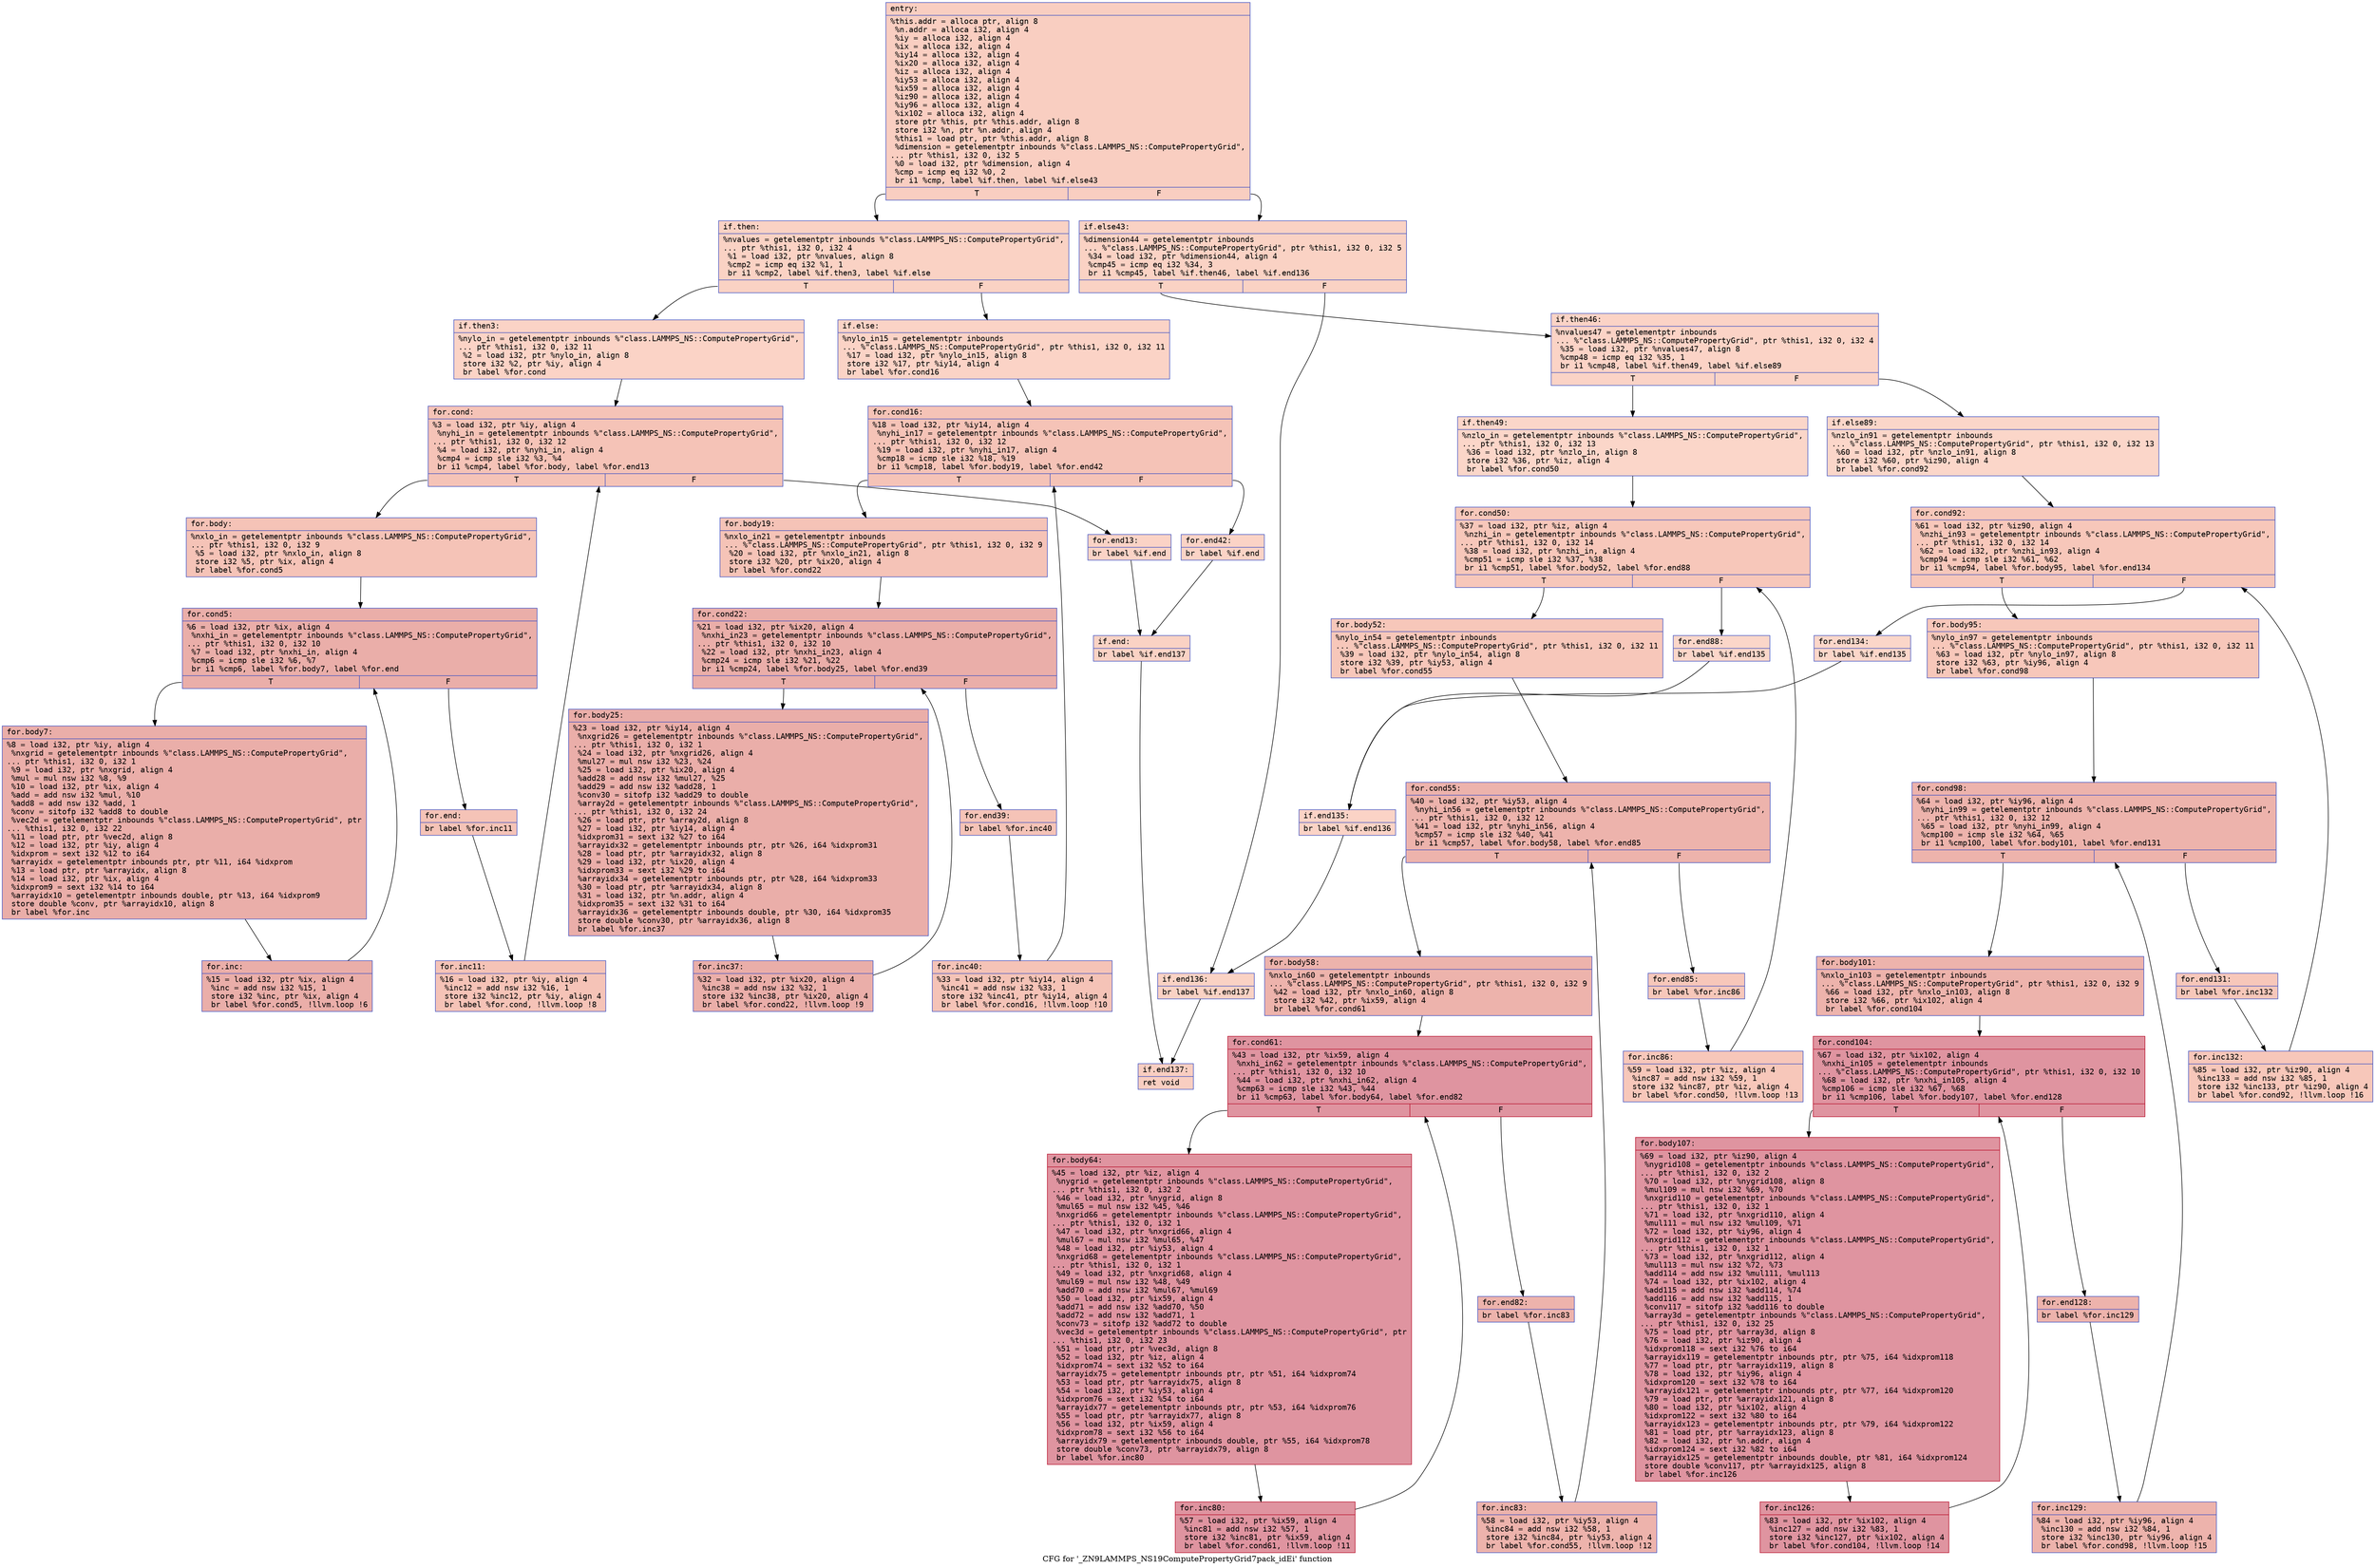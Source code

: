 digraph "CFG for '_ZN9LAMMPS_NS19ComputePropertyGrid7pack_idEi' function" {
	label="CFG for '_ZN9LAMMPS_NS19ComputePropertyGrid7pack_idEi' function";

	Node0x559142a7e240 [shape=record,color="#3d50c3ff", style=filled, fillcolor="#f2907270" fontname="Courier",label="{entry:\l|  %this.addr = alloca ptr, align 8\l  %n.addr = alloca i32, align 4\l  %iy = alloca i32, align 4\l  %ix = alloca i32, align 4\l  %iy14 = alloca i32, align 4\l  %ix20 = alloca i32, align 4\l  %iz = alloca i32, align 4\l  %iy53 = alloca i32, align 4\l  %ix59 = alloca i32, align 4\l  %iz90 = alloca i32, align 4\l  %iy96 = alloca i32, align 4\l  %ix102 = alloca i32, align 4\l  store ptr %this, ptr %this.addr, align 8\l  store i32 %n, ptr %n.addr, align 4\l  %this1 = load ptr, ptr %this.addr, align 8\l  %dimension = getelementptr inbounds %\"class.LAMMPS_NS::ComputePropertyGrid\",\l... ptr %this1, i32 0, i32 5\l  %0 = load i32, ptr %dimension, align 4\l  %cmp = icmp eq i32 %0, 2\l  br i1 %cmp, label %if.then, label %if.else43\l|{<s0>T|<s1>F}}"];
	Node0x559142a7e240:s0 -> Node0x559142a7eba0[tooltip="entry -> if.then\nProbability 50.00%" ];
	Node0x559142a7e240:s1 -> Node0x559142a7ec10[tooltip="entry -> if.else43\nProbability 50.00%" ];
	Node0x559142a7eba0 [shape=record,color="#3d50c3ff", style=filled, fillcolor="#f4987a70" fontname="Courier",label="{if.then:\l|  %nvalues = getelementptr inbounds %\"class.LAMMPS_NS::ComputePropertyGrid\",\l... ptr %this1, i32 0, i32 4\l  %1 = load i32, ptr %nvalues, align 8\l  %cmp2 = icmp eq i32 %1, 1\l  br i1 %cmp2, label %if.then3, label %if.else\l|{<s0>T|<s1>F}}"];
	Node0x559142a7eba0:s0 -> Node0x559142a7ef50[tooltip="if.then -> if.then3\nProbability 50.00%" ];
	Node0x559142a7eba0:s1 -> Node0x559142a7efd0[tooltip="if.then -> if.else\nProbability 50.00%" ];
	Node0x559142a7ef50 [shape=record,color="#3d50c3ff", style=filled, fillcolor="#f59c7d70" fontname="Courier",label="{if.then3:\l|  %nylo_in = getelementptr inbounds %\"class.LAMMPS_NS::ComputePropertyGrid\",\l... ptr %this1, i32 0, i32 11\l  %2 = load i32, ptr %nylo_in, align 8\l  store i32 %2, ptr %iy, align 4\l  br label %for.cond\l}"];
	Node0x559142a7ef50 -> Node0x559142a7e5e0[tooltip="if.then3 -> for.cond\nProbability 100.00%" ];
	Node0x559142a7e5e0 [shape=record,color="#3d50c3ff", style=filled, fillcolor="#e8765c70" fontname="Courier",label="{for.cond:\l|  %3 = load i32, ptr %iy, align 4\l  %nyhi_in = getelementptr inbounds %\"class.LAMMPS_NS::ComputePropertyGrid\",\l... ptr %this1, i32 0, i32 12\l  %4 = load i32, ptr %nyhi_in, align 4\l  %cmp4 = icmp sle i32 %3, %4\l  br i1 %cmp4, label %for.body, label %for.end13\l|{<s0>T|<s1>F}}"];
	Node0x559142a7e5e0:s0 -> Node0x559142a7f850[tooltip="for.cond -> for.body\nProbability 96.88%" ];
	Node0x559142a7e5e0:s1 -> Node0x559142a7f8d0[tooltip="for.cond -> for.end13\nProbability 3.12%" ];
	Node0x559142a7f850 [shape=record,color="#3d50c3ff", style=filled, fillcolor="#e8765c70" fontname="Courier",label="{for.body:\l|  %nxlo_in = getelementptr inbounds %\"class.LAMMPS_NS::ComputePropertyGrid\",\l... ptr %this1, i32 0, i32 9\l  %5 = load i32, ptr %nxlo_in, align 8\l  store i32 %5, ptr %ix, align 4\l  br label %for.cond5\l}"];
	Node0x559142a7f850 -> Node0x559142a7fc30[tooltip="for.body -> for.cond5\nProbability 100.00%" ];
	Node0x559142a7fc30 [shape=record,color="#3d50c3ff", style=filled, fillcolor="#d0473d70" fontname="Courier",label="{for.cond5:\l|  %6 = load i32, ptr %ix, align 4\l  %nxhi_in = getelementptr inbounds %\"class.LAMMPS_NS::ComputePropertyGrid\",\l... ptr %this1, i32 0, i32 10\l  %7 = load i32, ptr %nxhi_in, align 4\l  %cmp6 = icmp sle i32 %6, %7\l  br i1 %cmp6, label %for.body7, label %for.end\l|{<s0>T|<s1>F}}"];
	Node0x559142a7fc30:s0 -> Node0x559142a7ffb0[tooltip="for.cond5 -> for.body7\nProbability 96.88%" ];
	Node0x559142a7fc30:s1 -> Node0x559142a80030[tooltip="for.cond5 -> for.end\nProbability 3.12%" ];
	Node0x559142a7ffb0 [shape=record,color="#3d50c3ff", style=filled, fillcolor="#d0473d70" fontname="Courier",label="{for.body7:\l|  %8 = load i32, ptr %iy, align 4\l  %nxgrid = getelementptr inbounds %\"class.LAMMPS_NS::ComputePropertyGrid\",\l... ptr %this1, i32 0, i32 1\l  %9 = load i32, ptr %nxgrid, align 4\l  %mul = mul nsw i32 %8, %9\l  %10 = load i32, ptr %ix, align 4\l  %add = add nsw i32 %mul, %10\l  %add8 = add nsw i32 %add, 1\l  %conv = sitofp i32 %add8 to double\l  %vec2d = getelementptr inbounds %\"class.LAMMPS_NS::ComputePropertyGrid\", ptr\l... %this1, i32 0, i32 22\l  %11 = load ptr, ptr %vec2d, align 8\l  %12 = load i32, ptr %iy, align 4\l  %idxprom = sext i32 %12 to i64\l  %arrayidx = getelementptr inbounds ptr, ptr %11, i64 %idxprom\l  %13 = load ptr, ptr %arrayidx, align 8\l  %14 = load i32, ptr %ix, align 4\l  %idxprom9 = sext i32 %14 to i64\l  %arrayidx10 = getelementptr inbounds double, ptr %13, i64 %idxprom9\l  store double %conv, ptr %arrayidx10, align 8\l  br label %for.inc\l}"];
	Node0x559142a7ffb0 -> Node0x559142a80ca0[tooltip="for.body7 -> for.inc\nProbability 100.00%" ];
	Node0x559142a80ca0 [shape=record,color="#3d50c3ff", style=filled, fillcolor="#d0473d70" fontname="Courier",label="{for.inc:\l|  %15 = load i32, ptr %ix, align 4\l  %inc = add nsw i32 %15, 1\l  store i32 %inc, ptr %ix, align 4\l  br label %for.cond5, !llvm.loop !6\l}"];
	Node0x559142a80ca0 -> Node0x559142a7fc30[tooltip="for.inc -> for.cond5\nProbability 100.00%" ];
	Node0x559142a80030 [shape=record,color="#3d50c3ff", style=filled, fillcolor="#e8765c70" fontname="Courier",label="{for.end:\l|  br label %for.inc11\l}"];
	Node0x559142a80030 -> Node0x559142a81050[tooltip="for.end -> for.inc11\nProbability 100.00%" ];
	Node0x559142a81050 [shape=record,color="#3d50c3ff", style=filled, fillcolor="#e8765c70" fontname="Courier",label="{for.inc11:\l|  %16 = load i32, ptr %iy, align 4\l  %inc12 = add nsw i32 %16, 1\l  store i32 %inc12, ptr %iy, align 4\l  br label %for.cond, !llvm.loop !8\l}"];
	Node0x559142a81050 -> Node0x559142a7e5e0[tooltip="for.inc11 -> for.cond\nProbability 100.00%" ];
	Node0x559142a7f8d0 [shape=record,color="#3d50c3ff", style=filled, fillcolor="#f59c7d70" fontname="Courier",label="{for.end13:\l|  br label %if.end\l}"];
	Node0x559142a7f8d0 -> Node0x559142a81af0[tooltip="for.end13 -> if.end\nProbability 100.00%" ];
	Node0x559142a7efd0 [shape=record,color="#3d50c3ff", style=filled, fillcolor="#f59c7d70" fontname="Courier",label="{if.else:\l|  %nylo_in15 = getelementptr inbounds\l... %\"class.LAMMPS_NS::ComputePropertyGrid\", ptr %this1, i32 0, i32 11\l  %17 = load i32, ptr %nylo_in15, align 8\l  store i32 %17, ptr %iy14, align 4\l  br label %for.cond16\l}"];
	Node0x559142a7efd0 -> Node0x559142a81de0[tooltip="if.else -> for.cond16\nProbability 100.00%" ];
	Node0x559142a81de0 [shape=record,color="#3d50c3ff", style=filled, fillcolor="#e8765c70" fontname="Courier",label="{for.cond16:\l|  %18 = load i32, ptr %iy14, align 4\l  %nyhi_in17 = getelementptr inbounds %\"class.LAMMPS_NS::ComputePropertyGrid\",\l... ptr %this1, i32 0, i32 12\l  %19 = load i32, ptr %nyhi_in17, align 4\l  %cmp18 = icmp sle i32 %18, %19\l  br i1 %cmp18, label %for.body19, label %for.end42\l|{<s0>T|<s1>F}}"];
	Node0x559142a81de0:s0 -> Node0x559142a82170[tooltip="for.cond16 -> for.body19\nProbability 96.88%" ];
	Node0x559142a81de0:s1 -> Node0x559142a821f0[tooltip="for.cond16 -> for.end42\nProbability 3.12%" ];
	Node0x559142a82170 [shape=record,color="#3d50c3ff", style=filled, fillcolor="#e8765c70" fontname="Courier",label="{for.body19:\l|  %nxlo_in21 = getelementptr inbounds\l... %\"class.LAMMPS_NS::ComputePropertyGrid\", ptr %this1, i32 0, i32 9\l  %20 = load i32, ptr %nxlo_in21, align 8\l  store i32 %20, ptr %ix20, align 4\l  br label %for.cond22\l}"];
	Node0x559142a82170 -> Node0x559142a82530[tooltip="for.body19 -> for.cond22\nProbability 100.00%" ];
	Node0x559142a82530 [shape=record,color="#3d50c3ff", style=filled, fillcolor="#d0473d70" fontname="Courier",label="{for.cond22:\l|  %21 = load i32, ptr %ix20, align 4\l  %nxhi_in23 = getelementptr inbounds %\"class.LAMMPS_NS::ComputePropertyGrid\",\l... ptr %this1, i32 0, i32 10\l  %22 = load i32, ptr %nxhi_in23, align 4\l  %cmp24 = icmp sle i32 %21, %22\l  br i1 %cmp24, label %for.body25, label %for.end39\l|{<s0>T|<s1>F}}"];
	Node0x559142a82530:s0 -> Node0x559142a828c0[tooltip="for.cond22 -> for.body25\nProbability 96.88%" ];
	Node0x559142a82530:s1 -> Node0x559142a82940[tooltip="for.cond22 -> for.end39\nProbability 3.12%" ];
	Node0x559142a828c0 [shape=record,color="#3d50c3ff", style=filled, fillcolor="#d0473d70" fontname="Courier",label="{for.body25:\l|  %23 = load i32, ptr %iy14, align 4\l  %nxgrid26 = getelementptr inbounds %\"class.LAMMPS_NS::ComputePropertyGrid\",\l... ptr %this1, i32 0, i32 1\l  %24 = load i32, ptr %nxgrid26, align 4\l  %mul27 = mul nsw i32 %23, %24\l  %25 = load i32, ptr %ix20, align 4\l  %add28 = add nsw i32 %mul27, %25\l  %add29 = add nsw i32 %add28, 1\l  %conv30 = sitofp i32 %add29 to double\l  %array2d = getelementptr inbounds %\"class.LAMMPS_NS::ComputePropertyGrid\",\l... ptr %this1, i32 0, i32 24\l  %26 = load ptr, ptr %array2d, align 8\l  %27 = load i32, ptr %iy14, align 4\l  %idxprom31 = sext i32 %27 to i64\l  %arrayidx32 = getelementptr inbounds ptr, ptr %26, i64 %idxprom31\l  %28 = load ptr, ptr %arrayidx32, align 8\l  %29 = load i32, ptr %ix20, align 4\l  %idxprom33 = sext i32 %29 to i64\l  %arrayidx34 = getelementptr inbounds ptr, ptr %28, i64 %idxprom33\l  %30 = load ptr, ptr %arrayidx34, align 8\l  %31 = load i32, ptr %n.addr, align 4\l  %idxprom35 = sext i32 %31 to i64\l  %arrayidx36 = getelementptr inbounds double, ptr %30, i64 %idxprom35\l  store double %conv30, ptr %arrayidx36, align 8\l  br label %for.inc37\l}"];
	Node0x559142a828c0 -> Node0x559142a83850[tooltip="for.body25 -> for.inc37\nProbability 100.00%" ];
	Node0x559142a83850 [shape=record,color="#3d50c3ff", style=filled, fillcolor="#d0473d70" fontname="Courier",label="{for.inc37:\l|  %32 = load i32, ptr %ix20, align 4\l  %inc38 = add nsw i32 %32, 1\l  store i32 %inc38, ptr %ix20, align 4\l  br label %for.cond22, !llvm.loop !9\l}"];
	Node0x559142a83850 -> Node0x559142a82530[tooltip="for.inc37 -> for.cond22\nProbability 100.00%" ];
	Node0x559142a82940 [shape=record,color="#3d50c3ff", style=filled, fillcolor="#e8765c70" fontname="Courier",label="{for.end39:\l|  br label %for.inc40\l}"];
	Node0x559142a82940 -> Node0x559142a83cd0[tooltip="for.end39 -> for.inc40\nProbability 100.00%" ];
	Node0x559142a83cd0 [shape=record,color="#3d50c3ff", style=filled, fillcolor="#e8765c70" fontname="Courier",label="{for.inc40:\l|  %33 = load i32, ptr %iy14, align 4\l  %inc41 = add nsw i32 %33, 1\l  store i32 %inc41, ptr %iy14, align 4\l  br label %for.cond16, !llvm.loop !10\l}"];
	Node0x559142a83cd0 -> Node0x559142a81de0[tooltip="for.inc40 -> for.cond16\nProbability 100.00%" ];
	Node0x559142a821f0 [shape=record,color="#3d50c3ff", style=filled, fillcolor="#f59c7d70" fontname="Courier",label="{for.end42:\l|  br label %if.end\l}"];
	Node0x559142a821f0 -> Node0x559142a81af0[tooltip="for.end42 -> if.end\nProbability 100.00%" ];
	Node0x559142a81af0 [shape=record,color="#3d50c3ff", style=filled, fillcolor="#f4987a70" fontname="Courier",label="{if.end:\l|  br label %if.end137\l}"];
	Node0x559142a81af0 -> Node0x559142a841c0[tooltip="if.end -> if.end137\nProbability 100.00%" ];
	Node0x559142a7ec10 [shape=record,color="#3d50c3ff", style=filled, fillcolor="#f4987a70" fontname="Courier",label="{if.else43:\l|  %dimension44 = getelementptr inbounds\l... %\"class.LAMMPS_NS::ComputePropertyGrid\", ptr %this1, i32 0, i32 5\l  %34 = load i32, ptr %dimension44, align 4\l  %cmp45 = icmp eq i32 %34, 3\l  br i1 %cmp45, label %if.then46, label %if.end136\l|{<s0>T|<s1>F}}"];
	Node0x559142a7ec10:s0 -> Node0x559142a844d0[tooltip="if.else43 -> if.then46\nProbability 50.00%" ];
	Node0x559142a7ec10:s1 -> Node0x559142a84550[tooltip="if.else43 -> if.end136\nProbability 50.00%" ];
	Node0x559142a844d0 [shape=record,color="#3d50c3ff", style=filled, fillcolor="#f59c7d70" fontname="Courier",label="{if.then46:\l|  %nvalues47 = getelementptr inbounds\l... %\"class.LAMMPS_NS::ComputePropertyGrid\", ptr %this1, i32 0, i32 4\l  %35 = load i32, ptr %nvalues47, align 8\l  %cmp48 = icmp eq i32 %35, 1\l  br i1 %cmp48, label %if.then49, label %if.else89\l|{<s0>T|<s1>F}}"];
	Node0x559142a844d0:s0 -> Node0x559142a848a0[tooltip="if.then46 -> if.then49\nProbability 50.00%" ];
	Node0x559142a844d0:s1 -> Node0x559142a84920[tooltip="if.then46 -> if.else89\nProbability 50.00%" ];
	Node0x559142a848a0 [shape=record,color="#3d50c3ff", style=filled, fillcolor="#f6a38570" fontname="Courier",label="{if.then49:\l|  %nzlo_in = getelementptr inbounds %\"class.LAMMPS_NS::ComputePropertyGrid\",\l... ptr %this1, i32 0, i32 13\l  %36 = load i32, ptr %nzlo_in, align 8\l  store i32 %36, ptr %iz, align 4\l  br label %for.cond50\l}"];
	Node0x559142a848a0 -> Node0x559142a84c80[tooltip="if.then49 -> for.cond50\nProbability 100.00%" ];
	Node0x559142a84c80 [shape=record,color="#3d50c3ff", style=filled, fillcolor="#ec7f6370" fontname="Courier",label="{for.cond50:\l|  %37 = load i32, ptr %iz, align 4\l  %nzhi_in = getelementptr inbounds %\"class.LAMMPS_NS::ComputePropertyGrid\",\l... ptr %this1, i32 0, i32 14\l  %38 = load i32, ptr %nzhi_in, align 4\l  %cmp51 = icmp sle i32 %37, %38\l  br i1 %cmp51, label %for.body52, label %for.end88\l|{<s0>T|<s1>F}}"];
	Node0x559142a84c80:s0 -> Node0x559142a85030[tooltip="for.cond50 -> for.body52\nProbability 96.88%" ];
	Node0x559142a84c80:s1 -> Node0x559142a850b0[tooltip="for.cond50 -> for.end88\nProbability 3.12%" ];
	Node0x559142a85030 [shape=record,color="#3d50c3ff", style=filled, fillcolor="#ec7f6370" fontname="Courier",label="{for.body52:\l|  %nylo_in54 = getelementptr inbounds\l... %\"class.LAMMPS_NS::ComputePropertyGrid\", ptr %this1, i32 0, i32 11\l  %39 = load i32, ptr %nylo_in54, align 8\l  store i32 %39, ptr %iy53, align 4\l  br label %for.cond55\l}"];
	Node0x559142a85030 -> Node0x559142a853f0[tooltip="for.body52 -> for.cond55\nProbability 100.00%" ];
	Node0x559142a853f0 [shape=record,color="#3d50c3ff", style=filled, fillcolor="#d6524470" fontname="Courier",label="{for.cond55:\l|  %40 = load i32, ptr %iy53, align 4\l  %nyhi_in56 = getelementptr inbounds %\"class.LAMMPS_NS::ComputePropertyGrid\",\l... ptr %this1, i32 0, i32 12\l  %41 = load i32, ptr %nyhi_in56, align 4\l  %cmp57 = icmp sle i32 %40, %41\l  br i1 %cmp57, label %for.body58, label %for.end85\l|{<s0>T|<s1>F}}"];
	Node0x559142a853f0:s0 -> Node0x559142a81200[tooltip="for.cond55 -> for.body58\nProbability 96.88%" ];
	Node0x559142a853f0:s1 -> Node0x559142a81280[tooltip="for.cond55 -> for.end85\nProbability 3.12%" ];
	Node0x559142a81200 [shape=record,color="#3d50c3ff", style=filled, fillcolor="#d6524470" fontname="Courier",label="{for.body58:\l|  %nxlo_in60 = getelementptr inbounds\l... %\"class.LAMMPS_NS::ComputePropertyGrid\", ptr %this1, i32 0, i32 9\l  %42 = load i32, ptr %nxlo_in60, align 8\l  store i32 %42, ptr %ix59, align 4\l  br label %for.cond61\l}"];
	Node0x559142a81200 -> Node0x559142a815c0[tooltip="for.body58 -> for.cond61\nProbability 100.00%" ];
	Node0x559142a815c0 [shape=record,color="#b70d28ff", style=filled, fillcolor="#b70d2870" fontname="Courier",label="{for.cond61:\l|  %43 = load i32, ptr %ix59, align 4\l  %nxhi_in62 = getelementptr inbounds %\"class.LAMMPS_NS::ComputePropertyGrid\",\l... ptr %this1, i32 0, i32 10\l  %44 = load i32, ptr %nxhi_in62, align 4\l  %cmp63 = icmp sle i32 %43, %44\l  br i1 %cmp63, label %for.body64, label %for.end82\l|{<s0>T|<s1>F}}"];
	Node0x559142a815c0:s0 -> Node0x559142a864e0[tooltip="for.cond61 -> for.body64\nProbability 96.88%" ];
	Node0x559142a815c0:s1 -> Node0x559142a86560[tooltip="for.cond61 -> for.end82\nProbability 3.12%" ];
	Node0x559142a864e0 [shape=record,color="#b70d28ff", style=filled, fillcolor="#b70d2870" fontname="Courier",label="{for.body64:\l|  %45 = load i32, ptr %iz, align 4\l  %nygrid = getelementptr inbounds %\"class.LAMMPS_NS::ComputePropertyGrid\",\l... ptr %this1, i32 0, i32 2\l  %46 = load i32, ptr %nygrid, align 8\l  %mul65 = mul nsw i32 %45, %46\l  %nxgrid66 = getelementptr inbounds %\"class.LAMMPS_NS::ComputePropertyGrid\",\l... ptr %this1, i32 0, i32 1\l  %47 = load i32, ptr %nxgrid66, align 4\l  %mul67 = mul nsw i32 %mul65, %47\l  %48 = load i32, ptr %iy53, align 4\l  %nxgrid68 = getelementptr inbounds %\"class.LAMMPS_NS::ComputePropertyGrid\",\l... ptr %this1, i32 0, i32 1\l  %49 = load i32, ptr %nxgrid68, align 4\l  %mul69 = mul nsw i32 %48, %49\l  %add70 = add nsw i32 %mul67, %mul69\l  %50 = load i32, ptr %ix59, align 4\l  %add71 = add nsw i32 %add70, %50\l  %add72 = add nsw i32 %add71, 1\l  %conv73 = sitofp i32 %add72 to double\l  %vec3d = getelementptr inbounds %\"class.LAMMPS_NS::ComputePropertyGrid\", ptr\l... %this1, i32 0, i32 23\l  %51 = load ptr, ptr %vec3d, align 8\l  %52 = load i32, ptr %iz, align 4\l  %idxprom74 = sext i32 %52 to i64\l  %arrayidx75 = getelementptr inbounds ptr, ptr %51, i64 %idxprom74\l  %53 = load ptr, ptr %arrayidx75, align 8\l  %54 = load i32, ptr %iy53, align 4\l  %idxprom76 = sext i32 %54 to i64\l  %arrayidx77 = getelementptr inbounds ptr, ptr %53, i64 %idxprom76\l  %55 = load ptr, ptr %arrayidx77, align 8\l  %56 = load i32, ptr %ix59, align 4\l  %idxprom78 = sext i32 %56 to i64\l  %arrayidx79 = getelementptr inbounds double, ptr %55, i64 %idxprom78\l  store double %conv73, ptr %arrayidx79, align 8\l  br label %for.inc80\l}"];
	Node0x559142a864e0 -> Node0x559142a88240[tooltip="for.body64 -> for.inc80\nProbability 100.00%" ];
	Node0x559142a88240 [shape=record,color="#b70d28ff", style=filled, fillcolor="#b70d2870" fontname="Courier",label="{for.inc80:\l|  %57 = load i32, ptr %ix59, align 4\l  %inc81 = add nsw i32 %57, 1\l  store i32 %inc81, ptr %ix59, align 4\l  br label %for.cond61, !llvm.loop !11\l}"];
	Node0x559142a88240 -> Node0x559142a815c0[tooltip="for.inc80 -> for.cond61\nProbability 100.00%" ];
	Node0x559142a86560 [shape=record,color="#3d50c3ff", style=filled, fillcolor="#d6524470" fontname="Courier",label="{for.end82:\l|  br label %for.inc83\l}"];
	Node0x559142a86560 -> Node0x559142a886c0[tooltip="for.end82 -> for.inc83\nProbability 100.00%" ];
	Node0x559142a886c0 [shape=record,color="#3d50c3ff", style=filled, fillcolor="#d6524470" fontname="Courier",label="{for.inc83:\l|  %58 = load i32, ptr %iy53, align 4\l  %inc84 = add nsw i32 %58, 1\l  store i32 %inc84, ptr %iy53, align 4\l  br label %for.cond55, !llvm.loop !12\l}"];
	Node0x559142a886c0 -> Node0x559142a853f0[tooltip="for.inc83 -> for.cond55\nProbability 100.00%" ];
	Node0x559142a81280 [shape=record,color="#3d50c3ff", style=filled, fillcolor="#ec7f6370" fontname="Courier",label="{for.end85:\l|  br label %for.inc86\l}"];
	Node0x559142a81280 -> Node0x559142a88b40[tooltip="for.end85 -> for.inc86\nProbability 100.00%" ];
	Node0x559142a88b40 [shape=record,color="#3d50c3ff", style=filled, fillcolor="#ec7f6370" fontname="Courier",label="{for.inc86:\l|  %59 = load i32, ptr %iz, align 4\l  %inc87 = add nsw i32 %59, 1\l  store i32 %inc87, ptr %iz, align 4\l  br label %for.cond50, !llvm.loop !13\l}"];
	Node0x559142a88b40 -> Node0x559142a84c80[tooltip="for.inc86 -> for.cond50\nProbability 100.00%" ];
	Node0x559142a850b0 [shape=record,color="#3d50c3ff", style=filled, fillcolor="#f6a38570" fontname="Courier",label="{for.end88:\l|  br label %if.end135\l}"];
	Node0x559142a850b0 -> Node0x559142a88fc0[tooltip="for.end88 -> if.end135\nProbability 100.00%" ];
	Node0x559142a84920 [shape=record,color="#3d50c3ff", style=filled, fillcolor="#f6a38570" fontname="Courier",label="{if.else89:\l|  %nzlo_in91 = getelementptr inbounds\l... %\"class.LAMMPS_NS::ComputePropertyGrid\", ptr %this1, i32 0, i32 13\l  %60 = load i32, ptr %nzlo_in91, align 8\l  store i32 %60, ptr %iz90, align 4\l  br label %for.cond92\l}"];
	Node0x559142a84920 -> Node0x559142a892c0[tooltip="if.else89 -> for.cond92\nProbability 100.00%" ];
	Node0x559142a892c0 [shape=record,color="#3d50c3ff", style=filled, fillcolor="#ec7f6370" fontname="Courier",label="{for.cond92:\l|  %61 = load i32, ptr %iz90, align 4\l  %nzhi_in93 = getelementptr inbounds %\"class.LAMMPS_NS::ComputePropertyGrid\",\l... ptr %this1, i32 0, i32 14\l  %62 = load i32, ptr %nzhi_in93, align 4\l  %cmp94 = icmp sle i32 %61, %62\l  br i1 %cmp94, label %for.body95, label %for.end134\l|{<s0>T|<s1>F}}"];
	Node0x559142a892c0:s0 -> Node0x559142a89650[tooltip="for.cond92 -> for.body95\nProbability 96.88%" ];
	Node0x559142a892c0:s1 -> Node0x559142a896d0[tooltip="for.cond92 -> for.end134\nProbability 3.12%" ];
	Node0x559142a89650 [shape=record,color="#3d50c3ff", style=filled, fillcolor="#ec7f6370" fontname="Courier",label="{for.body95:\l|  %nylo_in97 = getelementptr inbounds\l... %\"class.LAMMPS_NS::ComputePropertyGrid\", ptr %this1, i32 0, i32 11\l  %63 = load i32, ptr %nylo_in97, align 8\l  store i32 %63, ptr %iy96, align 4\l  br label %for.cond98\l}"];
	Node0x559142a89650 -> Node0x559142a89a10[tooltip="for.body95 -> for.cond98\nProbability 100.00%" ];
	Node0x559142a89a10 [shape=record,color="#3d50c3ff", style=filled, fillcolor="#d6524470" fontname="Courier",label="{for.cond98:\l|  %64 = load i32, ptr %iy96, align 4\l  %nyhi_in99 = getelementptr inbounds %\"class.LAMMPS_NS::ComputePropertyGrid\",\l... ptr %this1, i32 0, i32 12\l  %65 = load i32, ptr %nyhi_in99, align 4\l  %cmp100 = icmp sle i32 %64, %65\l  br i1 %cmp100, label %for.body101, label %for.end131\l|{<s0>T|<s1>F}}"];
	Node0x559142a89a10:s0 -> Node0x559142a89da0[tooltip="for.cond98 -> for.body101\nProbability 96.88%" ];
	Node0x559142a89a10:s1 -> Node0x559142a89e20[tooltip="for.cond98 -> for.end131\nProbability 3.12%" ];
	Node0x559142a89da0 [shape=record,color="#3d50c3ff", style=filled, fillcolor="#d6524470" fontname="Courier",label="{for.body101:\l|  %nxlo_in103 = getelementptr inbounds\l... %\"class.LAMMPS_NS::ComputePropertyGrid\", ptr %this1, i32 0, i32 9\l  %66 = load i32, ptr %nxlo_in103, align 8\l  store i32 %66, ptr %ix102, align 4\l  br label %for.cond104\l}"];
	Node0x559142a89da0 -> Node0x559142a8a160[tooltip="for.body101 -> for.cond104\nProbability 100.00%" ];
	Node0x559142a8a160 [shape=record,color="#b70d28ff", style=filled, fillcolor="#b70d2870" fontname="Courier",label="{for.cond104:\l|  %67 = load i32, ptr %ix102, align 4\l  %nxhi_in105 = getelementptr inbounds\l... %\"class.LAMMPS_NS::ComputePropertyGrid\", ptr %this1, i32 0, i32 10\l  %68 = load i32, ptr %nxhi_in105, align 4\l  %cmp106 = icmp sle i32 %67, %68\l  br i1 %cmp106, label %for.body107, label %for.end128\l|{<s0>T|<s1>F}}"];
	Node0x559142a8a160:s0 -> Node0x559142a8a4f0[tooltip="for.cond104 -> for.body107\nProbability 96.88%" ];
	Node0x559142a8a160:s1 -> Node0x559142a8a570[tooltip="for.cond104 -> for.end128\nProbability 3.12%" ];
	Node0x559142a8a4f0 [shape=record,color="#b70d28ff", style=filled, fillcolor="#b70d2870" fontname="Courier",label="{for.body107:\l|  %69 = load i32, ptr %iz90, align 4\l  %nygrid108 = getelementptr inbounds %\"class.LAMMPS_NS::ComputePropertyGrid\",\l... ptr %this1, i32 0, i32 2\l  %70 = load i32, ptr %nygrid108, align 8\l  %mul109 = mul nsw i32 %69, %70\l  %nxgrid110 = getelementptr inbounds %\"class.LAMMPS_NS::ComputePropertyGrid\",\l... ptr %this1, i32 0, i32 1\l  %71 = load i32, ptr %nxgrid110, align 4\l  %mul111 = mul nsw i32 %mul109, %71\l  %72 = load i32, ptr %iy96, align 4\l  %nxgrid112 = getelementptr inbounds %\"class.LAMMPS_NS::ComputePropertyGrid\",\l... ptr %this1, i32 0, i32 1\l  %73 = load i32, ptr %nxgrid112, align 4\l  %mul113 = mul nsw i32 %72, %73\l  %add114 = add nsw i32 %mul111, %mul113\l  %74 = load i32, ptr %ix102, align 4\l  %add115 = add nsw i32 %add114, %74\l  %add116 = add nsw i32 %add115, 1\l  %conv117 = sitofp i32 %add116 to double\l  %array3d = getelementptr inbounds %\"class.LAMMPS_NS::ComputePropertyGrid\",\l... ptr %this1, i32 0, i32 25\l  %75 = load ptr, ptr %array3d, align 8\l  %76 = load i32, ptr %iz90, align 4\l  %idxprom118 = sext i32 %76 to i64\l  %arrayidx119 = getelementptr inbounds ptr, ptr %75, i64 %idxprom118\l  %77 = load ptr, ptr %arrayidx119, align 8\l  %78 = load i32, ptr %iy96, align 4\l  %idxprom120 = sext i32 %78 to i64\l  %arrayidx121 = getelementptr inbounds ptr, ptr %77, i64 %idxprom120\l  %79 = load ptr, ptr %arrayidx121, align 8\l  %80 = load i32, ptr %ix102, align 4\l  %idxprom122 = sext i32 %80 to i64\l  %arrayidx123 = getelementptr inbounds ptr, ptr %79, i64 %idxprom122\l  %81 = load ptr, ptr %arrayidx123, align 8\l  %82 = load i32, ptr %n.addr, align 4\l  %idxprom124 = sext i32 %82 to i64\l  %arrayidx125 = getelementptr inbounds double, ptr %81, i64 %idxprom124\l  store double %conv117, ptr %arrayidx125, align 8\l  br label %for.inc126\l}"];
	Node0x559142a8a4f0 -> Node0x559142a8bc60[tooltip="for.body107 -> for.inc126\nProbability 100.00%" ];
	Node0x559142a8bc60 [shape=record,color="#b70d28ff", style=filled, fillcolor="#b70d2870" fontname="Courier",label="{for.inc126:\l|  %83 = load i32, ptr %ix102, align 4\l  %inc127 = add nsw i32 %83, 1\l  store i32 %inc127, ptr %ix102, align 4\l  br label %for.cond104, !llvm.loop !14\l}"];
	Node0x559142a8bc60 -> Node0x559142a8a160[tooltip="for.inc126 -> for.cond104\nProbability 100.00%" ];
	Node0x559142a8a570 [shape=record,color="#3d50c3ff", style=filled, fillcolor="#d6524470" fontname="Courier",label="{for.end128:\l|  br label %for.inc129\l}"];
	Node0x559142a8a570 -> Node0x559142a8c0e0[tooltip="for.end128 -> for.inc129\nProbability 100.00%" ];
	Node0x559142a8c0e0 [shape=record,color="#3d50c3ff", style=filled, fillcolor="#d6524470" fontname="Courier",label="{for.inc129:\l|  %84 = load i32, ptr %iy96, align 4\l  %inc130 = add nsw i32 %84, 1\l  store i32 %inc130, ptr %iy96, align 4\l  br label %for.cond98, !llvm.loop !15\l}"];
	Node0x559142a8c0e0 -> Node0x559142a89a10[tooltip="for.inc129 -> for.cond98\nProbability 100.00%" ];
	Node0x559142a89e20 [shape=record,color="#3d50c3ff", style=filled, fillcolor="#ec7f6370" fontname="Courier",label="{for.end131:\l|  br label %for.inc132\l}"];
	Node0x559142a89e20 -> Node0x559142a8c560[tooltip="for.end131 -> for.inc132\nProbability 100.00%" ];
	Node0x559142a8c560 [shape=record,color="#3d50c3ff", style=filled, fillcolor="#ec7f6370" fontname="Courier",label="{for.inc132:\l|  %85 = load i32, ptr %iz90, align 4\l  %inc133 = add nsw i32 %85, 1\l  store i32 %inc133, ptr %iz90, align 4\l  br label %for.cond92, !llvm.loop !16\l}"];
	Node0x559142a8c560 -> Node0x559142a892c0[tooltip="for.inc132 -> for.cond92\nProbability 100.00%" ];
	Node0x559142a896d0 [shape=record,color="#3d50c3ff", style=filled, fillcolor="#f6a38570" fontname="Courier",label="{for.end134:\l|  br label %if.end135\l}"];
	Node0x559142a896d0 -> Node0x559142a88fc0[tooltip="for.end134 -> if.end135\nProbability 100.00%" ];
	Node0x559142a88fc0 [shape=record,color="#3d50c3ff", style=filled, fillcolor="#f59c7d70" fontname="Courier",label="{if.end135:\l|  br label %if.end136\l}"];
	Node0x559142a88fc0 -> Node0x559142a84550[tooltip="if.end135 -> if.end136\nProbability 100.00%" ];
	Node0x559142a84550 [shape=record,color="#3d50c3ff", style=filled, fillcolor="#f4987a70" fontname="Courier",label="{if.end136:\l|  br label %if.end137\l}"];
	Node0x559142a84550 -> Node0x559142a841c0[tooltip="if.end136 -> if.end137\nProbability 100.00%" ];
	Node0x559142a841c0 [shape=record,color="#3d50c3ff", style=filled, fillcolor="#f2907270" fontname="Courier",label="{if.end137:\l|  ret void\l}"];
}
